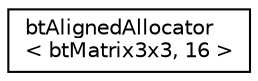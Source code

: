 digraph "Graphical Class Hierarchy"
{
  edge [fontname="Helvetica",fontsize="10",labelfontname="Helvetica",labelfontsize="10"];
  node [fontname="Helvetica",fontsize="10",shape=record];
  rankdir="LR";
  Node1 [label="btAlignedAllocator\l\< btMatrix3x3, 16 \>",height=0.2,width=0.4,color="black", fillcolor="white", style="filled",URL="$classbt_aligned_allocator.html"];
}
